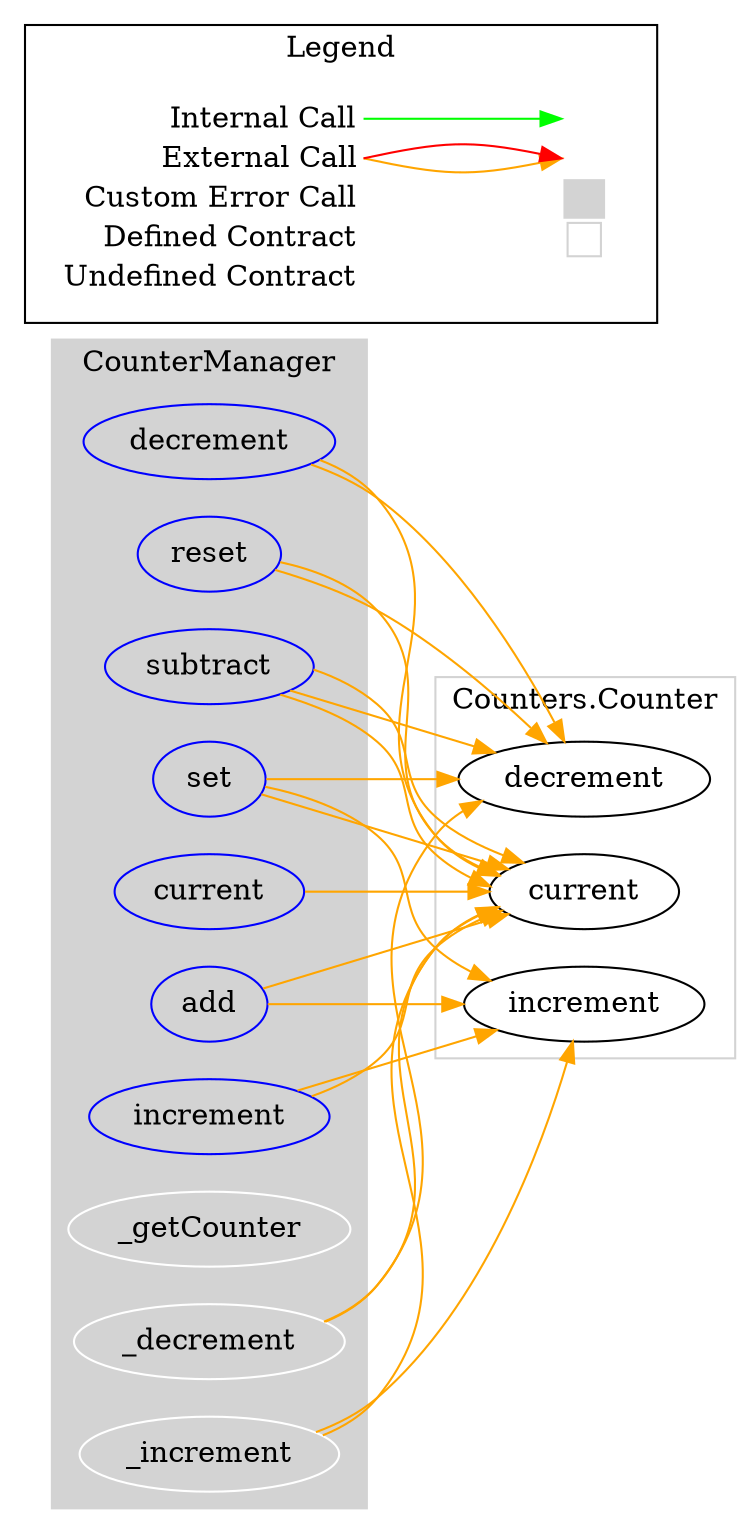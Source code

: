 digraph G {
  graph [ ratio = "auto", page = "100", compound =true ];
subgraph "clusterCounterManager" {
  graph [ label = "CounterManager", color = "lightgray", style = "filled", bgcolor = "lightgray" ];
  "CounterManager.current" [ label = "current", color = "blue" ];
  "CounterManager.increment" [ label = "increment", color = "blue" ];
  "CounterManager.decrement" [ label = "decrement", color = "blue" ];
  "CounterManager.reset" [ label = "reset", color = "blue" ];
  "CounterManager.set" [ label = "set", color = "blue" ];
  "CounterManager.add" [ label = "add", color = "blue" ];
  "CounterManager.subtract" [ label = "subtract", color = "blue" ];
  "CounterManager._getCounter" [ label = "_getCounter", color = "white" ];
  "CounterManager._increment" [ label = "_increment", color = "white" ];
  "CounterManager._decrement" [ label = "_decrement", color = "white" ];
}

subgraph "clusterCounters.Counter" {
  graph [ label = "Counters.Counter", color = "lightgray" ];
  "Counters.Counter.current" [ label = "current" ];
  "Counters.Counter.increment" [ label = "increment" ];
  "Counters.Counter.decrement" [ label = "decrement" ];
}

  "CounterManager.current";
  "Counters.Counter.current";
  "CounterManager.increment";
  "Counters.Counter.increment";
  "CounterManager.decrement";
  "Counters.Counter.decrement";
  "CounterManager.reset";
  "CounterManager.set";
  "CounterManager.add";
  "CounterManager.subtract";
  "CounterManager._increment";
  "CounterManager._decrement";
  "CounterManager.current" -> "Counters.Counter.current" [ color = "orange" ];
  "CounterManager.increment" -> "Counters.Counter.increment" [ color = "orange" ];
  "CounterManager.increment" -> "Counters.Counter.current" [ color = "orange" ];
  "CounterManager.decrement" -> "Counters.Counter.decrement" [ color = "orange" ];
  "CounterManager.decrement" -> "Counters.Counter.current" [ color = "orange" ];
  "CounterManager.reset" -> "Counters.Counter.current" [ color = "orange" ];
  "CounterManager.reset" -> "Counters.Counter.decrement" [ color = "orange" ];
  "CounterManager.set" -> "Counters.Counter.current" [ color = "orange" ];
  "CounterManager.set" -> "Counters.Counter.decrement" [ color = "orange" ];
  "CounterManager.set" -> "Counters.Counter.increment" [ color = "orange" ];
  "CounterManager.add" -> "Counters.Counter.increment" [ color = "orange" ];
  "CounterManager.add" -> "Counters.Counter.current" [ color = "orange" ];
  "CounterManager.subtract" -> "Counters.Counter.current" [ color = "orange" ];
  "CounterManager.subtract" -> "Counters.Counter.decrement" [ color = "orange" ];
  "CounterManager.subtract" -> "Counters.Counter.current" [ color = "orange" ];
  "CounterManager._increment" -> "Counters.Counter.increment" [ color = "orange" ];
  "CounterManager._increment" -> "Counters.Counter.current" [ color = "orange" ];
  "CounterManager._decrement" -> "Counters.Counter.decrement" [ color = "orange" ];
  "CounterManager._decrement" -> "Counters.Counter.current" [ color = "orange" ];


rankdir=LR
node [shape=plaintext]
subgraph cluster_01 { 
label = "Legend";
key [label=<<table border="0" cellpadding="2" cellspacing="0" cellborder="0">
  <tr><td align="right" port="i1">Internal Call</td></tr>
  <tr><td align="right" port="i2">External Call</td></tr>
  <tr><td align="right" port="i2">Custom Error Call</td></tr>
  <tr><td align="right" port="i3">Defined Contract</td></tr>
  <tr><td align="right" port="i4">Undefined Contract</td></tr>
  </table>>]
key2 [label=<<table border="0" cellpadding="2" cellspacing="0" cellborder="0">
  <tr><td port="i1">&nbsp;&nbsp;&nbsp;</td></tr>
  <tr><td port="i2">&nbsp;&nbsp;&nbsp;</td></tr>
  <tr><td port="i3" bgcolor="lightgray">&nbsp;&nbsp;&nbsp;</td></tr>
  <tr><td port="i4">
    <table border="1" cellborder="0" cellspacing="0" cellpadding="7" color="lightgray">
      <tr>
       <td></td>
      </tr>
     </table>
  </td></tr>
  </table>>]
key:i1:e -> key2:i1:w [color="green"]
key:i2:e -> key2:i2:w [color="orange"]
key:i2:e -> key2:i2:w [color="red"]
}
}

